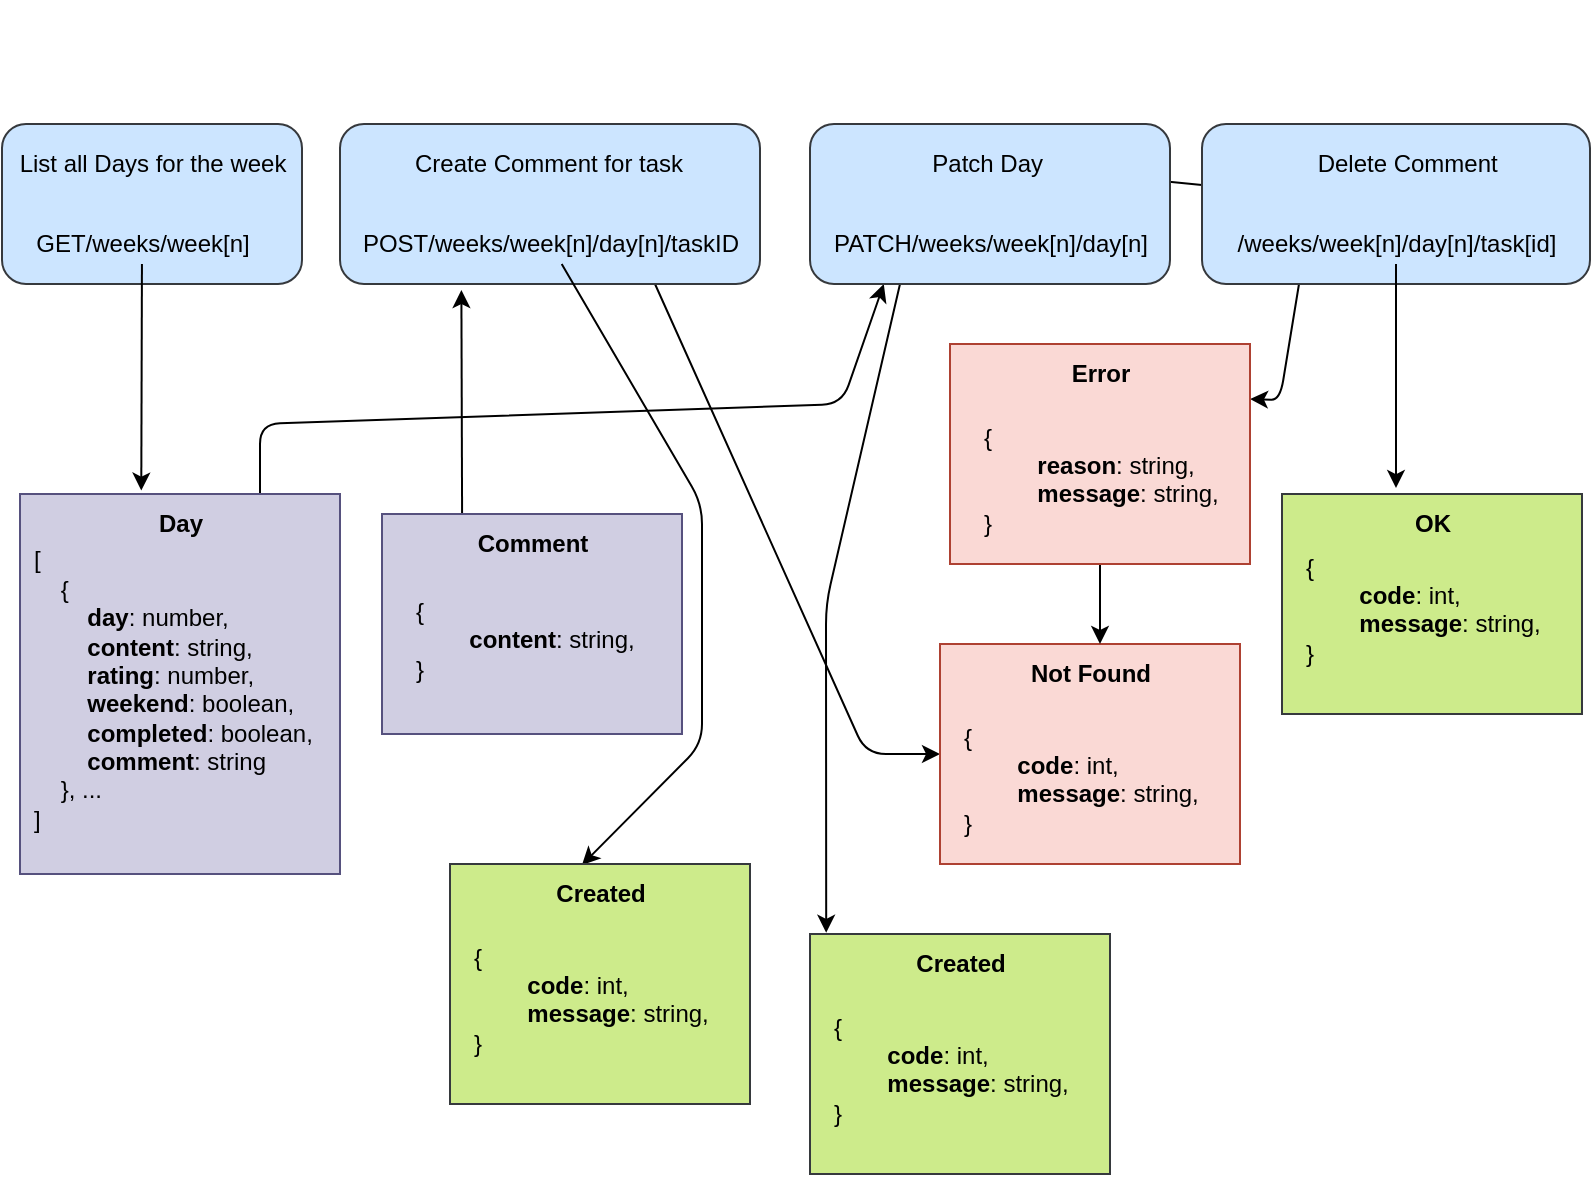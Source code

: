 <mxfile>
    <diagram id="EVlBF6r_V6FMYgoxQzoO" name="Page-1">
        <mxGraphModel dx="965" dy="540" grid="1" gridSize="10" guides="1" tooltips="1" connect="1" arrows="1" fold="1" page="1" pageScale="1" pageWidth="827" pageHeight="1169" math="0" shadow="0">
            <root>
                <mxCell id="0"/>
                <mxCell id="1" parent="0"/>
                <mxCell id="5" value="" style="rounded=1;whiteSpace=wrap;html=1;fillColor=#cce5ff;strokeColor=#36393d;" parent="1" vertex="1">
                    <mxGeometry x="20" y="80" width="150" height="80" as="geometry"/>
                </mxCell>
                <mxCell id="47" style="edgeStyle=none;html=1;fontColor=#FFFFFF;entryX=0.379;entryY=-0.009;entryDx=0;entryDy=0;entryPerimeter=0;" parent="1" source="6" target="16" edge="1">
                    <mxGeometry relative="1" as="geometry">
                        <mxPoint x="90" y="260" as="targetPoint"/>
                    </mxGeometry>
                </mxCell>
                <mxCell id="6" value="GET/weeks/week[n]" style="text;html=1;resizable=0;autosize=1;align=center;verticalAlign=middle;points=[];rounded=0;fillColor=none;fontColor=#000000;" parent="1" vertex="1">
                    <mxGeometry x="30" y="130" width="120" height="20" as="geometry"/>
                </mxCell>
                <mxCell id="42" style="edgeStyle=none;html=1;exitX=0.75;exitY=1;exitDx=0;exitDy=0;entryX=0;entryY=0.5;entryDx=0;entryDy=0;fontColor=#000000;" parent="1" source="7" target="27" edge="1">
                    <mxGeometry relative="1" as="geometry">
                        <Array as="points">
                            <mxPoint x="452" y="395"/>
                        </Array>
                    </mxGeometry>
                </mxCell>
                <mxCell id="7" value="" style="rounded=1;whiteSpace=wrap;html=1;fillColor=#cce5ff;strokeColor=#36393d;" parent="1" vertex="1">
                    <mxGeometry x="189" y="80" width="210" height="80" as="geometry"/>
                </mxCell>
                <mxCell id="38" style="edgeStyle=none;html=1;entryX=0.44;entryY=0.004;entryDx=0;entryDy=0;entryPerimeter=0;fontColor=#000000;" parent="1" source="8" target="23" edge="1">
                    <mxGeometry relative="1" as="geometry">
                        <Array as="points">
                            <mxPoint x="370" y="270"/>
                            <mxPoint x="370" y="390"/>
                        </Array>
                    </mxGeometry>
                </mxCell>
                <mxCell id="8" value="POST/weeks/week[n]/day[n]/taskID" style="text;html=1;resizable=0;autosize=1;align=center;verticalAlign=middle;points=[];rounded=0;fillColor=none;fontColor=#000000;" parent="1" vertex="1">
                    <mxGeometry x="194" y="130" width="200" height="20" as="geometry"/>
                </mxCell>
                <mxCell id="41" style="edgeStyle=none;html=1;exitX=0.25;exitY=1;exitDx=0;exitDy=0;entryX=1;entryY=0.25;entryDx=0;entryDy=0;fontColor=#000000;" parent="1" source="9" target="33" edge="1">
                    <mxGeometry relative="1" as="geometry">
                        <Array as="points">
                            <mxPoint x="659" y="218"/>
                        </Array>
                    </mxGeometry>
                </mxCell>
                <mxCell id="207" value="" style="edgeStyle=none;html=1;" edge="1" parent="1" source="9" target="197">
                    <mxGeometry relative="1" as="geometry"/>
                </mxCell>
                <mxCell id="9" value="" style="rounded=1;whiteSpace=wrap;html=1;fillColor=#cce5ff;strokeColor=#36393d;" parent="1" vertex="1">
                    <mxGeometry x="620" y="80" width="194" height="80" as="geometry"/>
                </mxCell>
                <mxCell id="40" style="edgeStyle=none;html=1;fontColor=#000000;entryX=0.38;entryY=-0.027;entryDx=0;entryDy=0;entryPerimeter=0;" parent="1" source="10" target="30" edge="1">
                    <mxGeometry relative="1" as="geometry">
                        <mxPoint x="704" y="260" as="targetPoint"/>
                    </mxGeometry>
                </mxCell>
                <mxCell id="10" value="/weeks/week[n]/day[n]/task[id]" style="text;html=1;resizable=0;autosize=1;align=center;verticalAlign=middle;points=[];rounded=0;fillColor=none;fontColor=#000000;" parent="1" vertex="1">
                    <mxGeometry x="632" y="130" width="170" height="20" as="geometry"/>
                </mxCell>
                <mxCell id="11" value="List all Days for the week" style="text;html=1;resizable=0;autosize=1;align=center;verticalAlign=middle;points=[];rounded=0;fillColor=none;fontColor=#000000;" parent="1" vertex="1">
                    <mxGeometry x="20" y="90" width="150" height="20" as="geometry"/>
                </mxCell>
                <mxCell id="13" value="Create Comment for task" style="text;html=1;resizable=0;autosize=1;align=center;verticalAlign=middle;points=[];rounded=0;fillColor=none;fontColor=#000000;" parent="1" vertex="1">
                    <mxGeometry x="218" y="90" width="150" height="20" as="geometry"/>
                </mxCell>
                <mxCell id="14" value="Delete Comment&amp;nbsp;" style="text;html=1;resizable=0;autosize=1;align=center;verticalAlign=middle;points=[];rounded=0;fillColor=none;fontColor=#000000;" parent="1" vertex="1">
                    <mxGeometry x="669" y="90" width="110" height="20" as="geometry"/>
                </mxCell>
                <mxCell id="206" style="edgeStyle=none;html=1;exitX=0.75;exitY=0;exitDx=0;exitDy=0;entryX=0.205;entryY=1;entryDx=0;entryDy=0;entryPerimeter=0;fontSize=19;fontColor=#FFFFFF;" parent="1" source="16" target="195" edge="1">
                    <mxGeometry relative="1" as="geometry">
                        <Array as="points">
                            <mxPoint x="149" y="230"/>
                            <mxPoint x="440" y="220"/>
                        </Array>
                    </mxGeometry>
                </mxCell>
                <mxCell id="16" value="" style="rounded=0;whiteSpace=wrap;html=1;strokeColor=#56517e;fillColor=#d0cee2;" parent="1" vertex="1">
                    <mxGeometry x="29" y="265" width="160" height="190" as="geometry"/>
                </mxCell>
                <mxCell id="17" value="&lt;b&gt;Day&lt;/b&gt;" style="text;html=1;resizable=0;autosize=1;align=center;verticalAlign=middle;points=[];rounded=0;fillColor=none;fontColor=#000000;" parent="1" vertex="1">
                    <mxGeometry x="89" y="270" width="40" height="20" as="geometry"/>
                </mxCell>
                <mxCell id="19" value="&lt;div&gt;&lt;span&gt;[&lt;/span&gt;&lt;/div&gt;&lt;div&gt;&lt;span&gt;&amp;nbsp; &amp;nbsp; {&lt;/span&gt;&lt;/div&gt;&lt;div&gt;&lt;span style=&quot;white-space: pre&quot;&gt;&#9;&lt;/span&gt;&lt;b&gt;day&lt;/b&gt;: number,&lt;/div&gt;&lt;div&gt;&lt;span style=&quot;white-space: pre&quot;&gt;&#9;&lt;/span&gt;&lt;b&gt;content&lt;/b&gt;: string,&lt;/div&gt;&lt;div&gt;&lt;span style=&quot;white-space: pre&quot;&gt;&#9;&lt;/span&gt;&lt;b&gt;rating&lt;/b&gt;: number,&lt;/div&gt;&lt;div&gt;&lt;span style=&quot;white-space: pre&quot;&gt;&#9;&lt;/span&gt;&lt;b&gt;weekend&lt;/b&gt;: boolean,&lt;br&gt;&lt;/div&gt;&lt;div&gt;&lt;span style=&quot;white-space: pre&quot;&gt;&#9;&lt;/span&gt;&lt;b&gt;completed&lt;/b&gt;: boolean,&lt;br&gt;&lt;/div&gt;&lt;div&gt;&lt;span style=&quot;white-space: pre&quot;&gt;&#9;&lt;/span&gt;&lt;b&gt;comment&lt;/b&gt;: string&lt;br&gt;&lt;/div&gt;&lt;div&gt;&amp;nbsp; &amp;nbsp; }, ...&lt;/div&gt;&lt;div&gt;]&lt;/div&gt;&lt;div&gt;&lt;span&gt;&amp;nbsp;&lt;/span&gt;&lt;/div&gt;" style="text;html=1;resizable=0;autosize=1;align=left;verticalAlign=middle;points=[];rounded=0;fillColor=none;fontColor=#000000;" parent="1" vertex="1">
                    <mxGeometry x="34" y="290" width="150" height="160" as="geometry"/>
                </mxCell>
                <mxCell id="37" style="edgeStyle=none;html=1;entryX=0.289;entryY=1.038;entryDx=0;entryDy=0;entryPerimeter=0;fontColor=#000000;exitX=0.267;exitY=0;exitDx=0;exitDy=0;exitPerimeter=0;" parent="1" source="20" target="7" edge="1">
                    <mxGeometry relative="1" as="geometry"/>
                </mxCell>
                <mxCell id="20" value="" style="rounded=0;whiteSpace=wrap;html=1;strokeColor=#56517e;fillColor=#d0cee2;" parent="1" vertex="1">
                    <mxGeometry x="210" y="275" width="150" height="110" as="geometry"/>
                </mxCell>
                <mxCell id="21" value="&lt;b&gt;Comment&lt;/b&gt;" style="text;html=1;resizable=0;autosize=1;align=center;verticalAlign=middle;points=[];rounded=0;fillColor=none;fontColor=#000000;" parent="1" vertex="1">
                    <mxGeometry x="250" y="280" width="70" height="20" as="geometry"/>
                </mxCell>
                <mxCell id="22" value="&lt;div&gt;&lt;span&gt;{&lt;/span&gt;&lt;br&gt;&lt;/div&gt;&lt;div&gt;&lt;span style=&quot;white-space: pre&quot;&gt;&#9;&lt;/span&gt;&lt;b&gt;content&lt;/b&gt;: string,&lt;/div&gt;&lt;div&gt;}&lt;/div&gt;&lt;div&gt;&lt;span&gt;&amp;nbsp;&lt;/span&gt;&lt;/div&gt;" style="text;html=1;resizable=0;autosize=1;align=left;verticalAlign=middle;points=[];rounded=0;fillColor=none;fontColor=#000000;" parent="1" vertex="1">
                    <mxGeometry x="225" y="315" width="120" height="60" as="geometry"/>
                </mxCell>
                <mxCell id="23" value="" style="rounded=0;whiteSpace=wrap;html=1;strokeColor=#36393d;fillColor=#cdeb8b;" parent="1" vertex="1">
                    <mxGeometry x="244" y="450" width="150" height="120" as="geometry"/>
                </mxCell>
                <mxCell id="24" value="&lt;b&gt;Created&lt;/b&gt;" style="text;html=1;resizable=0;autosize=1;align=center;verticalAlign=middle;points=[];rounded=0;fillColor=none;fontColor=#000000;" parent="1" vertex="1">
                    <mxGeometry x="289" y="455" width="60" height="20" as="geometry"/>
                </mxCell>
                <mxCell id="25" value="&lt;div&gt;&lt;span&gt;{&lt;/span&gt;&lt;br&gt;&lt;/div&gt;&lt;div&gt;&lt;span style=&quot;white-space: pre&quot;&gt;&#9;&lt;/span&gt;&lt;b&gt;code&lt;/b&gt;: int,&lt;br&gt;&lt;/div&gt;&lt;div&gt;&lt;span style=&quot;white-space: pre&quot;&gt;&#9;&lt;/span&gt;&lt;b&gt;message&lt;/b&gt;: string,&lt;/div&gt;&lt;div&gt;}&lt;/div&gt;&lt;div&gt;&lt;span&gt;&amp;nbsp;&lt;/span&gt;&lt;/div&gt;" style="text;html=1;resizable=0;autosize=1;align=left;verticalAlign=middle;points=[];rounded=0;fillColor=none;fontColor=#000000;" parent="1" vertex="1">
                    <mxGeometry x="254" y="485" width="130" height="80" as="geometry"/>
                </mxCell>
                <mxCell id="27" value="" style="rounded=0;whiteSpace=wrap;html=1;strokeColor=#ae4132;fillColor=#fad9d5;" parent="1" vertex="1">
                    <mxGeometry x="489" y="340" width="150" height="110" as="geometry"/>
                </mxCell>
                <mxCell id="28" value="&lt;b&gt;Not Found&lt;/b&gt;" style="text;html=1;resizable=0;autosize=1;align=center;verticalAlign=middle;points=[];rounded=0;fillColor=none;fontColor=#000000;" parent="1" vertex="1">
                    <mxGeometry x="524" y="345" width="80" height="20" as="geometry"/>
                </mxCell>
                <mxCell id="29" value="&lt;div&gt;&lt;span&gt;{&lt;/span&gt;&lt;br&gt;&lt;/div&gt;&lt;div&gt;&lt;span style=&quot;white-space: pre&quot;&gt;&#9;&lt;/span&gt;&lt;b&gt;code&lt;/b&gt;: int,&lt;br&gt;&lt;/div&gt;&lt;div&gt;&lt;span style=&quot;white-space: pre&quot;&gt;&#9;&lt;/span&gt;&lt;b&gt;message&lt;/b&gt;: string,&lt;/div&gt;&lt;div&gt;}&lt;/div&gt;&lt;div&gt;&lt;span&gt;&amp;nbsp;&lt;/span&gt;&lt;/div&gt;" style="text;html=1;resizable=0;autosize=1;align=left;verticalAlign=middle;points=[];rounded=0;fillColor=none;fontColor=#000000;" parent="1" vertex="1">
                    <mxGeometry x="499" y="375" width="130" height="80" as="geometry"/>
                </mxCell>
                <mxCell id="30" value="" style="rounded=0;whiteSpace=wrap;html=1;strokeColor=#36393d;fillColor=#cdeb8b;" parent="1" vertex="1">
                    <mxGeometry x="660" y="265" width="150" height="110" as="geometry"/>
                </mxCell>
                <mxCell id="31" value="&lt;b&gt;OK&lt;/b&gt;" style="text;html=1;resizable=0;autosize=1;align=center;verticalAlign=middle;points=[];rounded=0;fillColor=none;fontColor=#000000;" parent="1" vertex="1">
                    <mxGeometry x="720" y="270" width="30" height="20" as="geometry"/>
                </mxCell>
                <mxCell id="32" value="&lt;div&gt;&lt;span&gt;{&lt;/span&gt;&lt;br&gt;&lt;/div&gt;&lt;div&gt;&lt;span style=&quot;white-space: pre&quot;&gt;&#9;&lt;/span&gt;&lt;b&gt;code&lt;/b&gt;: int,&lt;br&gt;&lt;/div&gt;&lt;div&gt;&lt;span style=&quot;white-space: pre&quot;&gt;&#9;&lt;/span&gt;&lt;b&gt;message&lt;/b&gt;: string,&lt;/div&gt;&lt;div&gt;}&lt;/div&gt;&lt;div&gt;&lt;span&gt;&amp;nbsp;&lt;/span&gt;&lt;/div&gt;" style="text;html=1;resizable=0;autosize=1;align=left;verticalAlign=middle;points=[];rounded=0;fillColor=none;fontColor=#000000;" parent="1" vertex="1">
                    <mxGeometry x="670" y="290" width="130" height="80" as="geometry"/>
                </mxCell>
                <mxCell id="43" style="edgeStyle=none;html=1;fontColor=#000000;" parent="1" source="33" edge="1">
                    <mxGeometry relative="1" as="geometry">
                        <mxPoint x="569" y="340" as="targetPoint"/>
                    </mxGeometry>
                </mxCell>
                <mxCell id="33" value="" style="rounded=0;whiteSpace=wrap;html=1;strokeColor=#ae4132;fillColor=#fad9d5;" parent="1" vertex="1">
                    <mxGeometry x="494" y="190" width="150" height="110" as="geometry"/>
                </mxCell>
                <mxCell id="34" value="&lt;b&gt;Error&lt;/b&gt;" style="text;html=1;resizable=0;autosize=1;align=center;verticalAlign=middle;points=[];rounded=0;fillColor=none;fontColor=#000000;" parent="1" vertex="1">
                    <mxGeometry x="549" y="195" width="40" height="20" as="geometry"/>
                </mxCell>
                <mxCell id="35" value="&lt;div&gt;&lt;span&gt;{&lt;/span&gt;&lt;br&gt;&lt;/div&gt;&lt;div&gt;&lt;span style=&quot;white-space: pre&quot;&gt;&#9;&lt;/span&gt;&lt;b&gt;reason&lt;/b&gt;: string,&lt;br&gt;&lt;/div&gt;&lt;div&gt;&lt;span style=&quot;white-space: pre&quot;&gt;&#9;&lt;/span&gt;&lt;b&gt;message&lt;/b&gt;: string,&lt;/div&gt;&lt;div&gt;}&lt;/div&gt;&lt;div&gt;&lt;span&gt;&amp;nbsp;&lt;/span&gt;&lt;/div&gt;" style="text;html=1;resizable=0;autosize=1;align=left;verticalAlign=middle;points=[];rounded=0;fillColor=none;fontColor=#000000;" parent="1" vertex="1">
                    <mxGeometry x="509" y="225" width="130" height="80" as="geometry"/>
                </mxCell>
                <mxCell id="44" value="&lt;font color=&quot;#ffffff&quot;&gt;201&lt;/font&gt;" style="text;html=1;resizable=0;autosize=1;align=center;verticalAlign=middle;points=[];rounded=0;fillColor=none;fontColor=#000000;" parent="1" vertex="1">
                    <mxGeometry x="328" y="430" width="40" height="20" as="geometry"/>
                </mxCell>
                <mxCell id="45" value="&lt;font color=&quot;#ffffff&quot;&gt;404&lt;/font&gt;" style="text;html=1;resizable=0;autosize=1;align=center;verticalAlign=middle;points=[];rounded=0;fillColor=none;fontColor=#000000;" parent="1" vertex="1">
                    <mxGeometry x="434" y="400" width="40" height="20" as="geometry"/>
                </mxCell>
                <mxCell id="46" value="&lt;font color=&quot;#ffffff&quot;&gt;200&lt;/font&gt;" style="text;html=1;resizable=0;autosize=1;align=center;verticalAlign=middle;points=[];rounded=0;fillColor=none;fontColor=#000000;" parent="1" vertex="1">
                    <mxGeometry x="730" y="235" width="40" height="20" as="geometry"/>
                </mxCell>
                <mxCell id="192" value="&lt;b&gt;&lt;font color=&quot;#ffffff&quot; style=&quot;font-size: 19px&quot;&gt;Bootcamper API endpoints&lt;/font&gt;&lt;/b&gt;" style="text;html=1;resizable=0;autosize=1;align=center;verticalAlign=middle;points=[];rounded=0;fillColor=none;fontColor=#000000;" parent="1" vertex="1">
                    <mxGeometry x="274" y="20" width="260" height="20" as="geometry"/>
                </mxCell>
                <mxCell id="194" value="&lt;font color=&quot;#ffffff&quot;&gt;200&lt;/font&gt;" style="text;html=1;resizable=0;autosize=1;align=center;verticalAlign=middle;points=[];rounded=0;fillColor=none;fontColor=#000000;" parent="1" vertex="1">
                    <mxGeometry x="89" y="235" width="40" height="20" as="geometry"/>
                </mxCell>
                <mxCell id="203" style="edgeStyle=none;html=1;exitX=0.25;exitY=1;exitDx=0;exitDy=0;entryX=0.054;entryY=-0.005;entryDx=0;entryDy=0;entryPerimeter=0;fontSize=19;fontColor=#FFFFFF;" parent="1" source="195" target="198" edge="1">
                    <mxGeometry relative="1" as="geometry">
                        <Array as="points">
                            <mxPoint x="432" y="320"/>
                        </Array>
                    </mxGeometry>
                </mxCell>
                <mxCell id="195" value="" style="rounded=1;whiteSpace=wrap;html=1;fillColor=#cce5ff;strokeColor=#36393d;" parent="1" vertex="1">
                    <mxGeometry x="424" y="80" width="180" height="80" as="geometry"/>
                </mxCell>
                <mxCell id="196" value="PATCH/weeks/week[n]/day[n]" style="text;html=1;resizable=0;autosize=1;align=center;verticalAlign=middle;points=[];rounded=0;fillColor=none;fontColor=#000000;" parent="1" vertex="1">
                    <mxGeometry x="429" y="130" width="170" height="20" as="geometry"/>
                </mxCell>
                <mxCell id="197" value="Patch Day&amp;nbsp;" style="text;html=1;resizable=0;autosize=1;align=center;verticalAlign=middle;points=[];rounded=0;fillColor=none;fontColor=#000000;" parent="1" vertex="1">
                    <mxGeometry x="479" y="90" width="70" height="20" as="geometry"/>
                </mxCell>
                <mxCell id="198" value="" style="rounded=0;whiteSpace=wrap;html=1;strokeColor=#36393d;fillColor=#cdeb8b;" parent="1" vertex="1">
                    <mxGeometry x="424" y="485" width="150" height="120" as="geometry"/>
                </mxCell>
                <mxCell id="199" value="&lt;b&gt;Created&lt;/b&gt;" style="text;html=1;resizable=0;autosize=1;align=center;verticalAlign=middle;points=[];rounded=0;fillColor=none;fontColor=#000000;" parent="1" vertex="1">
                    <mxGeometry x="469" y="490" width="60" height="20" as="geometry"/>
                </mxCell>
                <mxCell id="200" value="&lt;div&gt;&lt;span&gt;{&lt;/span&gt;&lt;br&gt;&lt;/div&gt;&lt;div&gt;&lt;span style=&quot;white-space: pre&quot;&gt;&#9;&lt;/span&gt;&lt;b&gt;code&lt;/b&gt;: int,&lt;br&gt;&lt;/div&gt;&lt;div&gt;&lt;span style=&quot;white-space: pre&quot;&gt;&#9;&lt;/span&gt;&lt;b&gt;message&lt;/b&gt;: string,&lt;/div&gt;&lt;div&gt;}&lt;/div&gt;&lt;div&gt;&lt;span&gt;&amp;nbsp;&lt;/span&gt;&lt;/div&gt;" style="text;html=1;resizable=0;autosize=1;align=left;verticalAlign=middle;points=[];rounded=0;fillColor=none;fontColor=#000000;" parent="1" vertex="1">
                    <mxGeometry x="434" y="520" width="130" height="80" as="geometry"/>
                </mxCell>
                <mxCell id="204" value="&lt;font color=&quot;#ffffff&quot;&gt;201&lt;/font&gt;" style="text;html=1;resizable=0;autosize=1;align=center;verticalAlign=middle;points=[];rounded=0;fillColor=none;fontColor=#000000;" parent="1" vertex="1">
                    <mxGeometry x="434" y="455" width="40" height="20" as="geometry"/>
                </mxCell>
            </root>
        </mxGraphModel>
    </diagram>
</mxfile>